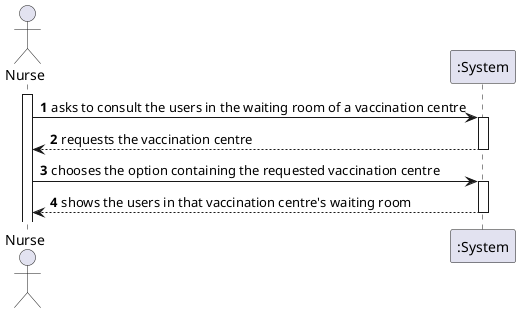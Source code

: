 @startuml
autonumber
actor "Nurse" as N

activate N
N -> ":System" : asks to consult the users in the waiting room of a vaccination centre
activate ":System"
":System" --> N : requests the vaccination centre
deactivate ":System"

N -> ":System" : chooses the option containing the requested vaccination centre
activate ":System"
":System" --> N : shows the users in that vaccination centre's waiting room
deactivate ":System"

@enduml